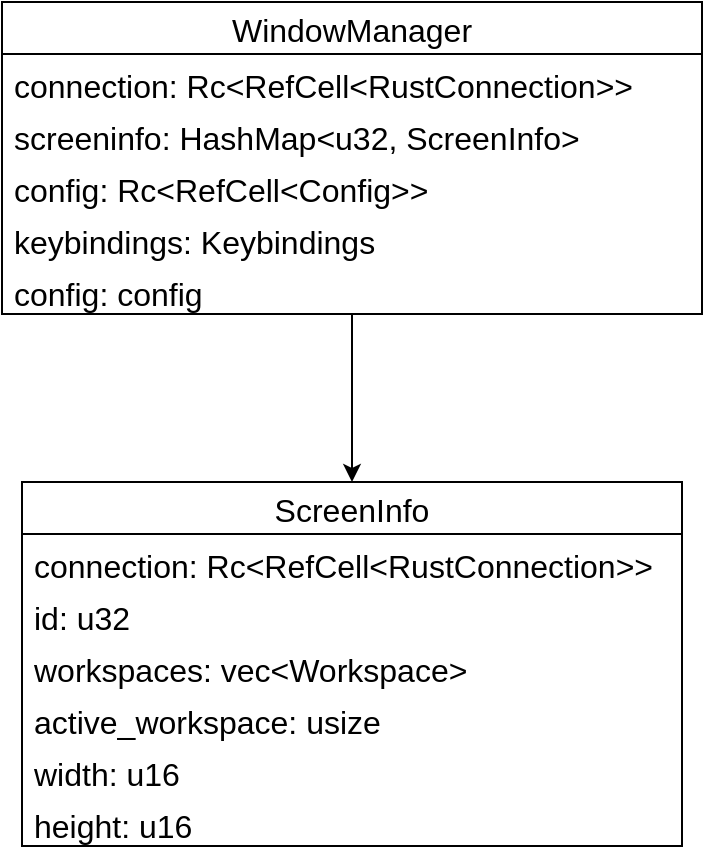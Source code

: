 <mxfile version="20.7.4" type="device"><diagram id="C5RBs43oDa-KdzZeNtuy" name="Page-1"><mxGraphModel dx="578" dy="857" grid="1" gridSize="10" guides="1" tooltips="1" connect="1" arrows="1" fold="1" page="1" pageScale="1" pageWidth="827" pageHeight="1169" math="0" shadow="0"><root><mxCell id="WIyWlLk6GJQsqaUBKTNV-0"/><mxCell id="WIyWlLk6GJQsqaUBKTNV-1" parent="WIyWlLk6GJQsqaUBKTNV-0"/><mxCell id="rnqAXcKb0t61hd1PZFH3-0" value="WindowManager" style="swimlane;fontStyle=0;childLayout=stackLayout;horizontal=1;startSize=26;fillColor=none;horizontalStack=0;resizeParent=1;resizeParentMax=0;resizeLast=0;collapsible=1;marginBottom=0;fontSize=16;" parent="WIyWlLk6GJQsqaUBKTNV-1" vertex="1"><mxGeometry x="80" y="100" width="350" height="156" as="geometry"/></mxCell><mxCell id="rnqAXcKb0t61hd1PZFH3-1" value="connection: Rc&lt;RefCell&lt;RustConnection&gt;&gt;" style="text;strokeColor=none;fillColor=none;align=left;verticalAlign=top;spacingLeft=4;spacingRight=4;overflow=hidden;rotatable=0;points=[[0,0.5],[1,0.5]];portConstraint=eastwest;fontSize=16;" parent="rnqAXcKb0t61hd1PZFH3-0" vertex="1"><mxGeometry y="26" width="350" height="26" as="geometry"/></mxCell><mxCell id="rnqAXcKb0t61hd1PZFH3-2" value="screeninfo: HashMap&lt;u32, ScreenInfo&gt;" style="text;strokeColor=none;fillColor=none;align=left;verticalAlign=top;spacingLeft=4;spacingRight=4;overflow=hidden;rotatable=0;points=[[0,0.5],[1,0.5]];portConstraint=eastwest;fontSize=16;" parent="rnqAXcKb0t61hd1PZFH3-0" vertex="1"><mxGeometry y="52" width="350" height="26" as="geometry"/></mxCell><mxCell id="rnqAXcKb0t61hd1PZFH3-4" value="config: Rc&lt;RefCell&lt;Config&gt;&gt;" style="text;strokeColor=none;fillColor=none;align=left;verticalAlign=top;spacingLeft=4;spacingRight=4;overflow=hidden;rotatable=0;points=[[0,0.5],[1,0.5]];portConstraint=eastwest;fontSize=16;" parent="rnqAXcKb0t61hd1PZFH3-0" vertex="1"><mxGeometry y="78" width="350" height="26" as="geometry"/></mxCell><mxCell id="rnqAXcKb0t61hd1PZFH3-9" value="keybindings: Keybindings" style="text;strokeColor=none;fillColor=none;align=left;verticalAlign=top;spacingLeft=4;spacingRight=4;overflow=hidden;rotatable=0;points=[[0,0.5],[1,0.5]];portConstraint=eastwest;fontSize=16;" parent="rnqAXcKb0t61hd1PZFH3-0" vertex="1"><mxGeometry y="104" width="350" height="26" as="geometry"/></mxCell><mxCell id="rnqAXcKb0t61hd1PZFH3-3" value="config: config" style="text;strokeColor=none;fillColor=none;align=left;verticalAlign=top;spacingLeft=4;spacingRight=4;overflow=hidden;rotatable=0;points=[[0,0.5],[1,0.5]];portConstraint=eastwest;fontSize=16;" parent="rnqAXcKb0t61hd1PZFH3-0" vertex="1"><mxGeometry y="130" width="350" height="26" as="geometry"/></mxCell><mxCell id="rnqAXcKb0t61hd1PZFH3-5" value="ScreenInfo" style="swimlane;fontStyle=0;childLayout=stackLayout;horizontal=1;startSize=26;fillColor=none;horizontalStack=0;resizeParent=1;resizeParentMax=0;resizeLast=0;collapsible=1;marginBottom=0;fontSize=16;" parent="WIyWlLk6GJQsqaUBKTNV-1" vertex="1"><mxGeometry x="90" y="340" width="330" height="182" as="geometry"/></mxCell><mxCell id="rnqAXcKb0t61hd1PZFH3-6" value="connection: Rc&lt;RefCell&lt;RustConnection&gt;&gt;" style="text;strokeColor=none;fillColor=none;align=left;verticalAlign=top;spacingLeft=4;spacingRight=4;overflow=hidden;rotatable=0;points=[[0,0.5],[1,0.5]];portConstraint=eastwest;fontSize=16;" parent="rnqAXcKb0t61hd1PZFH3-5" vertex="1"><mxGeometry y="26" width="330" height="26" as="geometry"/></mxCell><mxCell id="rnqAXcKb0t61hd1PZFH3-11" value="id: u32" style="text;strokeColor=none;fillColor=none;align=left;verticalAlign=top;spacingLeft=4;spacingRight=4;overflow=hidden;rotatable=0;points=[[0,0.5],[1,0.5]];portConstraint=eastwest;fontSize=16;" parent="rnqAXcKb0t61hd1PZFH3-5" vertex="1"><mxGeometry y="52" width="330" height="26" as="geometry"/></mxCell><mxCell id="rnqAXcKb0t61hd1PZFH3-10" value="workspaces: vec&lt;Workspace&gt;" style="text;strokeColor=none;fillColor=none;align=left;verticalAlign=top;spacingLeft=4;spacingRight=4;overflow=hidden;rotatable=0;points=[[0,0.5],[1,0.5]];portConstraint=eastwest;fontSize=16;" parent="rnqAXcKb0t61hd1PZFH3-5" vertex="1"><mxGeometry y="78" width="330" height="26" as="geometry"/></mxCell><mxCell id="rnqAXcKb0t61hd1PZFH3-7" value="active_workspace: usize" style="text;strokeColor=none;fillColor=none;align=left;verticalAlign=top;spacingLeft=4;spacingRight=4;overflow=hidden;rotatable=0;points=[[0,0.5],[1,0.5]];portConstraint=eastwest;fontSize=16;" parent="rnqAXcKb0t61hd1PZFH3-5" vertex="1"><mxGeometry y="104" width="330" height="26" as="geometry"/></mxCell><mxCell id="rnqAXcKb0t61hd1PZFH3-12" value="width: u16" style="text;strokeColor=none;fillColor=none;align=left;verticalAlign=top;spacingLeft=4;spacingRight=4;overflow=hidden;rotatable=0;points=[[0,0.5],[1,0.5]];portConstraint=eastwest;fontSize=16;" parent="rnqAXcKb0t61hd1PZFH3-5" vertex="1"><mxGeometry y="130" width="330" height="26" as="geometry"/></mxCell><mxCell id="rnqAXcKb0t61hd1PZFH3-8" value="height: u16" style="text;strokeColor=none;fillColor=none;align=left;verticalAlign=top;spacingLeft=4;spacingRight=4;overflow=hidden;rotatable=0;points=[[0,0.5],[1,0.5]];portConstraint=eastwest;fontSize=16;" parent="rnqAXcKb0t61hd1PZFH3-5" vertex="1"><mxGeometry y="156" width="330" height="26" as="geometry"/></mxCell><mxCell id="zfgpkMdHpE8754mY_Sb--0" value="" style="endArrow=classic;html=1;rounded=0;entryX=0.5;entryY=0;entryDx=0;entryDy=0;" edge="1" parent="WIyWlLk6GJQsqaUBKTNV-1" source="rnqAXcKb0t61hd1PZFH3-3" target="rnqAXcKb0t61hd1PZFH3-5"><mxGeometry width="50" height="50" relative="1" as="geometry"><mxPoint x="150" y="310" as="sourcePoint"/><mxPoint x="150" y="380" as="targetPoint"/></mxGeometry></mxCell></root></mxGraphModel></diagram></mxfile>